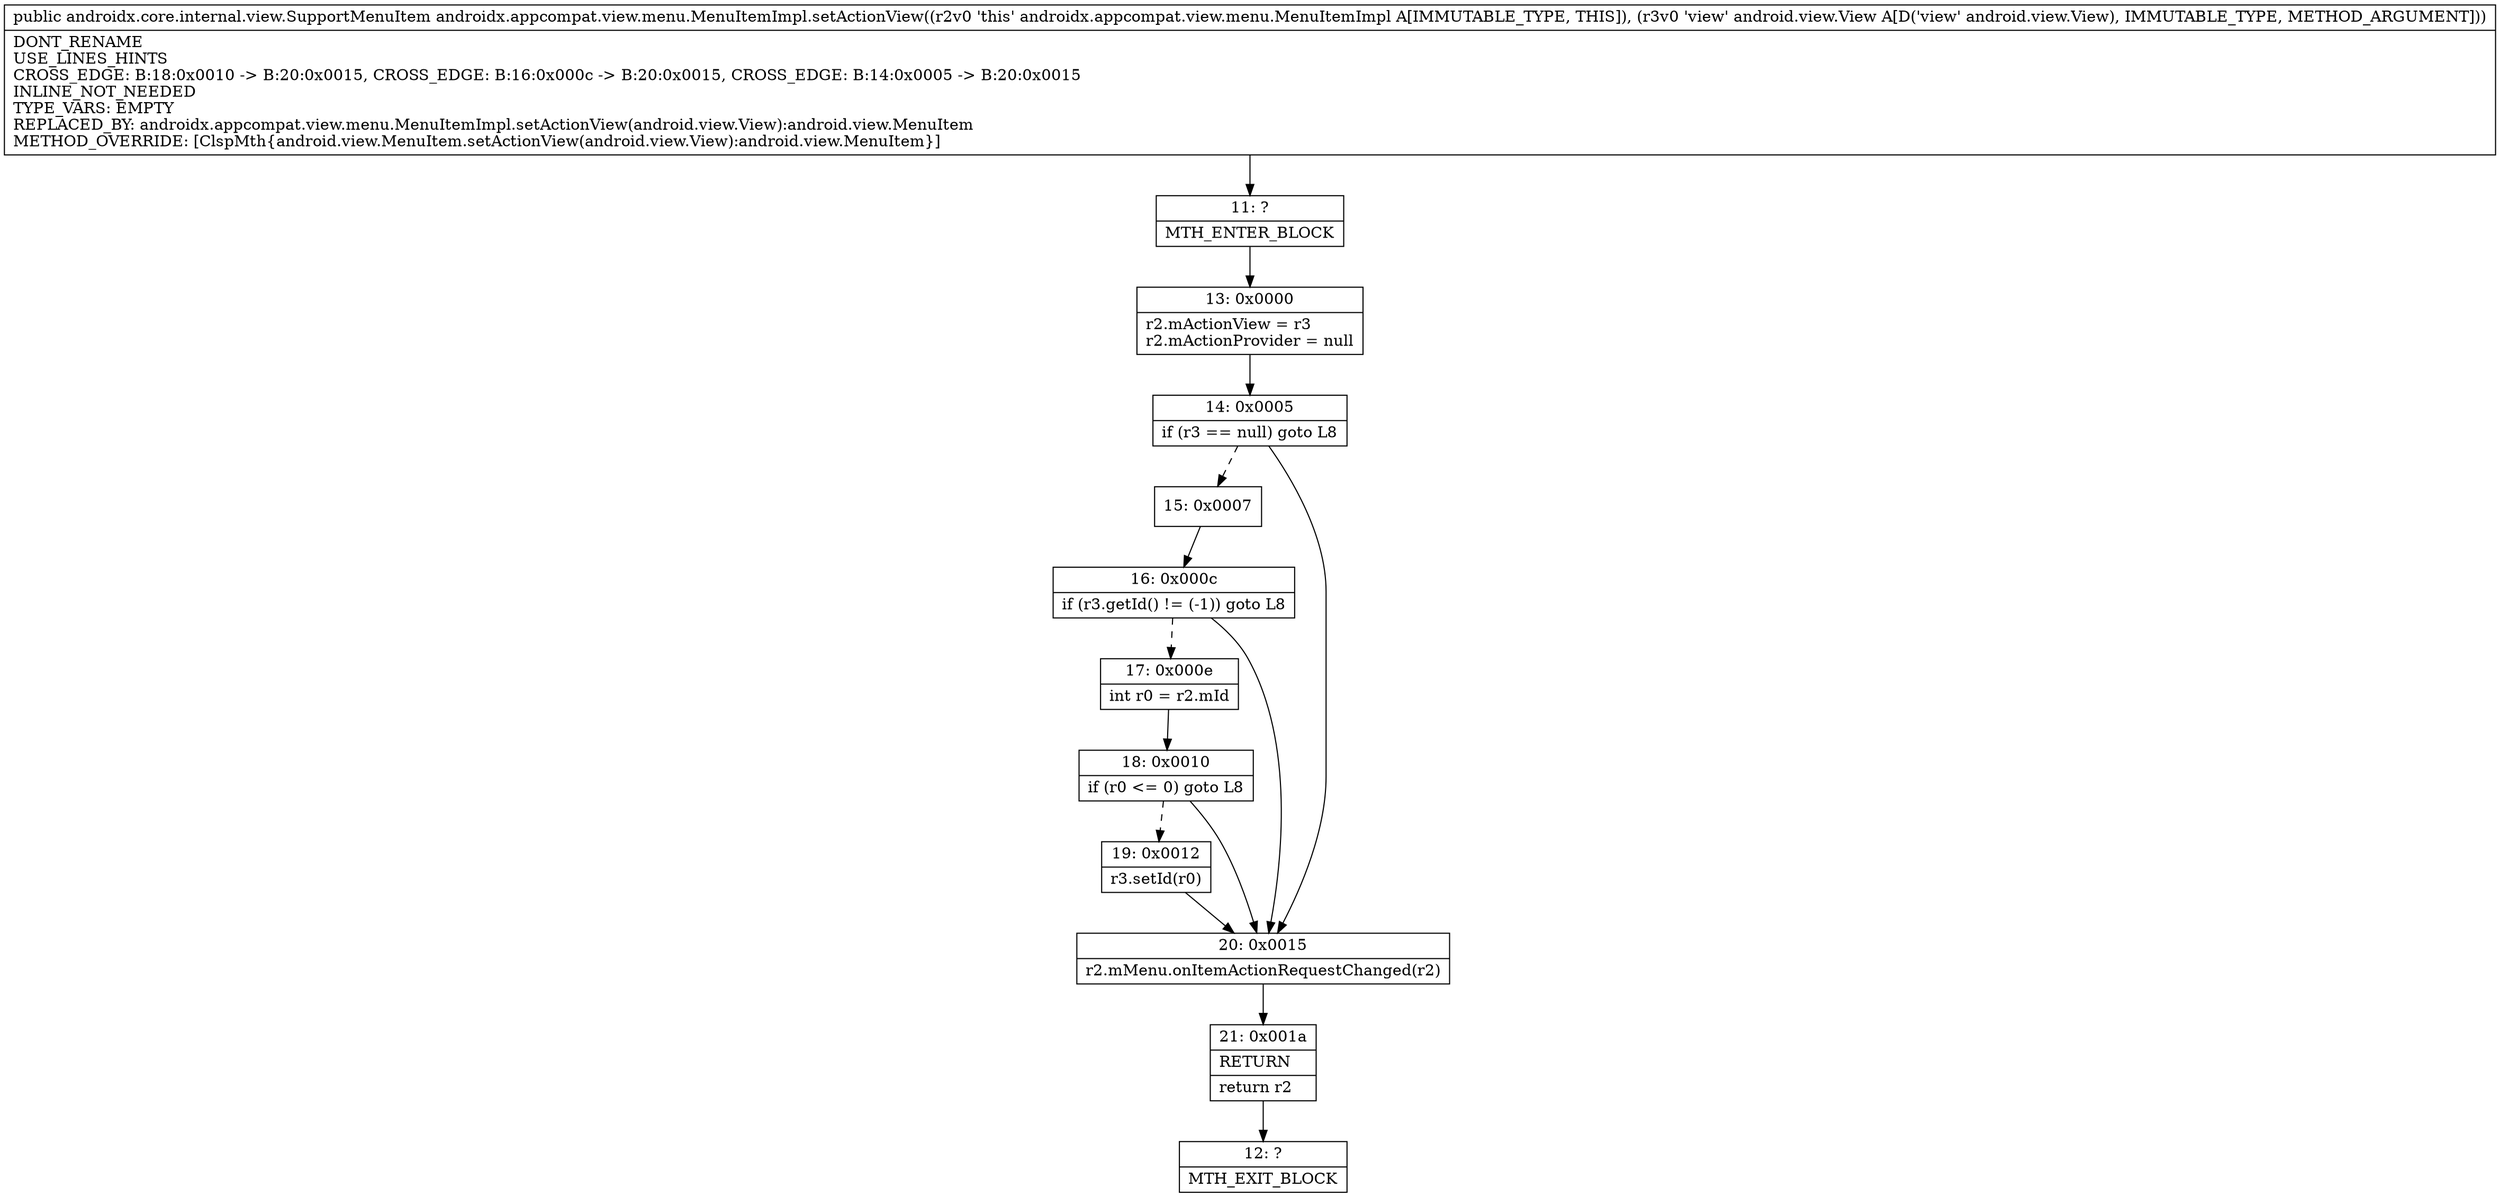 digraph "CFG forandroidx.appcompat.view.menu.MenuItemImpl.setActionView(Landroid\/view\/View;)Landroidx\/core\/internal\/view\/SupportMenuItem;" {
Node_11 [shape=record,label="{11\:\ ?|MTH_ENTER_BLOCK\l}"];
Node_13 [shape=record,label="{13\:\ 0x0000|r2.mActionView = r3\lr2.mActionProvider = null\l}"];
Node_14 [shape=record,label="{14\:\ 0x0005|if (r3 == null) goto L8\l}"];
Node_15 [shape=record,label="{15\:\ 0x0007}"];
Node_16 [shape=record,label="{16\:\ 0x000c|if (r3.getId() != (\-1)) goto L8\l}"];
Node_17 [shape=record,label="{17\:\ 0x000e|int r0 = r2.mId\l}"];
Node_18 [shape=record,label="{18\:\ 0x0010|if (r0 \<= 0) goto L8\l}"];
Node_19 [shape=record,label="{19\:\ 0x0012|r3.setId(r0)\l}"];
Node_20 [shape=record,label="{20\:\ 0x0015|r2.mMenu.onItemActionRequestChanged(r2)\l}"];
Node_21 [shape=record,label="{21\:\ 0x001a|RETURN\l|return r2\l}"];
Node_12 [shape=record,label="{12\:\ ?|MTH_EXIT_BLOCK\l}"];
MethodNode[shape=record,label="{public androidx.core.internal.view.SupportMenuItem androidx.appcompat.view.menu.MenuItemImpl.setActionView((r2v0 'this' androidx.appcompat.view.menu.MenuItemImpl A[IMMUTABLE_TYPE, THIS]), (r3v0 'view' android.view.View A[D('view' android.view.View), IMMUTABLE_TYPE, METHOD_ARGUMENT]))  | DONT_RENAME\lUSE_LINES_HINTS\lCROSS_EDGE: B:18:0x0010 \-\> B:20:0x0015, CROSS_EDGE: B:16:0x000c \-\> B:20:0x0015, CROSS_EDGE: B:14:0x0005 \-\> B:20:0x0015\lINLINE_NOT_NEEDED\lTYPE_VARS: EMPTY\lREPLACED_BY: androidx.appcompat.view.menu.MenuItemImpl.setActionView(android.view.View):android.view.MenuItem\lMETHOD_OVERRIDE: [ClspMth\{android.view.MenuItem.setActionView(android.view.View):android.view.MenuItem\}]\l}"];
MethodNode -> Node_11;Node_11 -> Node_13;
Node_13 -> Node_14;
Node_14 -> Node_15[style=dashed];
Node_14 -> Node_20;
Node_15 -> Node_16;
Node_16 -> Node_17[style=dashed];
Node_16 -> Node_20;
Node_17 -> Node_18;
Node_18 -> Node_19[style=dashed];
Node_18 -> Node_20;
Node_19 -> Node_20;
Node_20 -> Node_21;
Node_21 -> Node_12;
}

